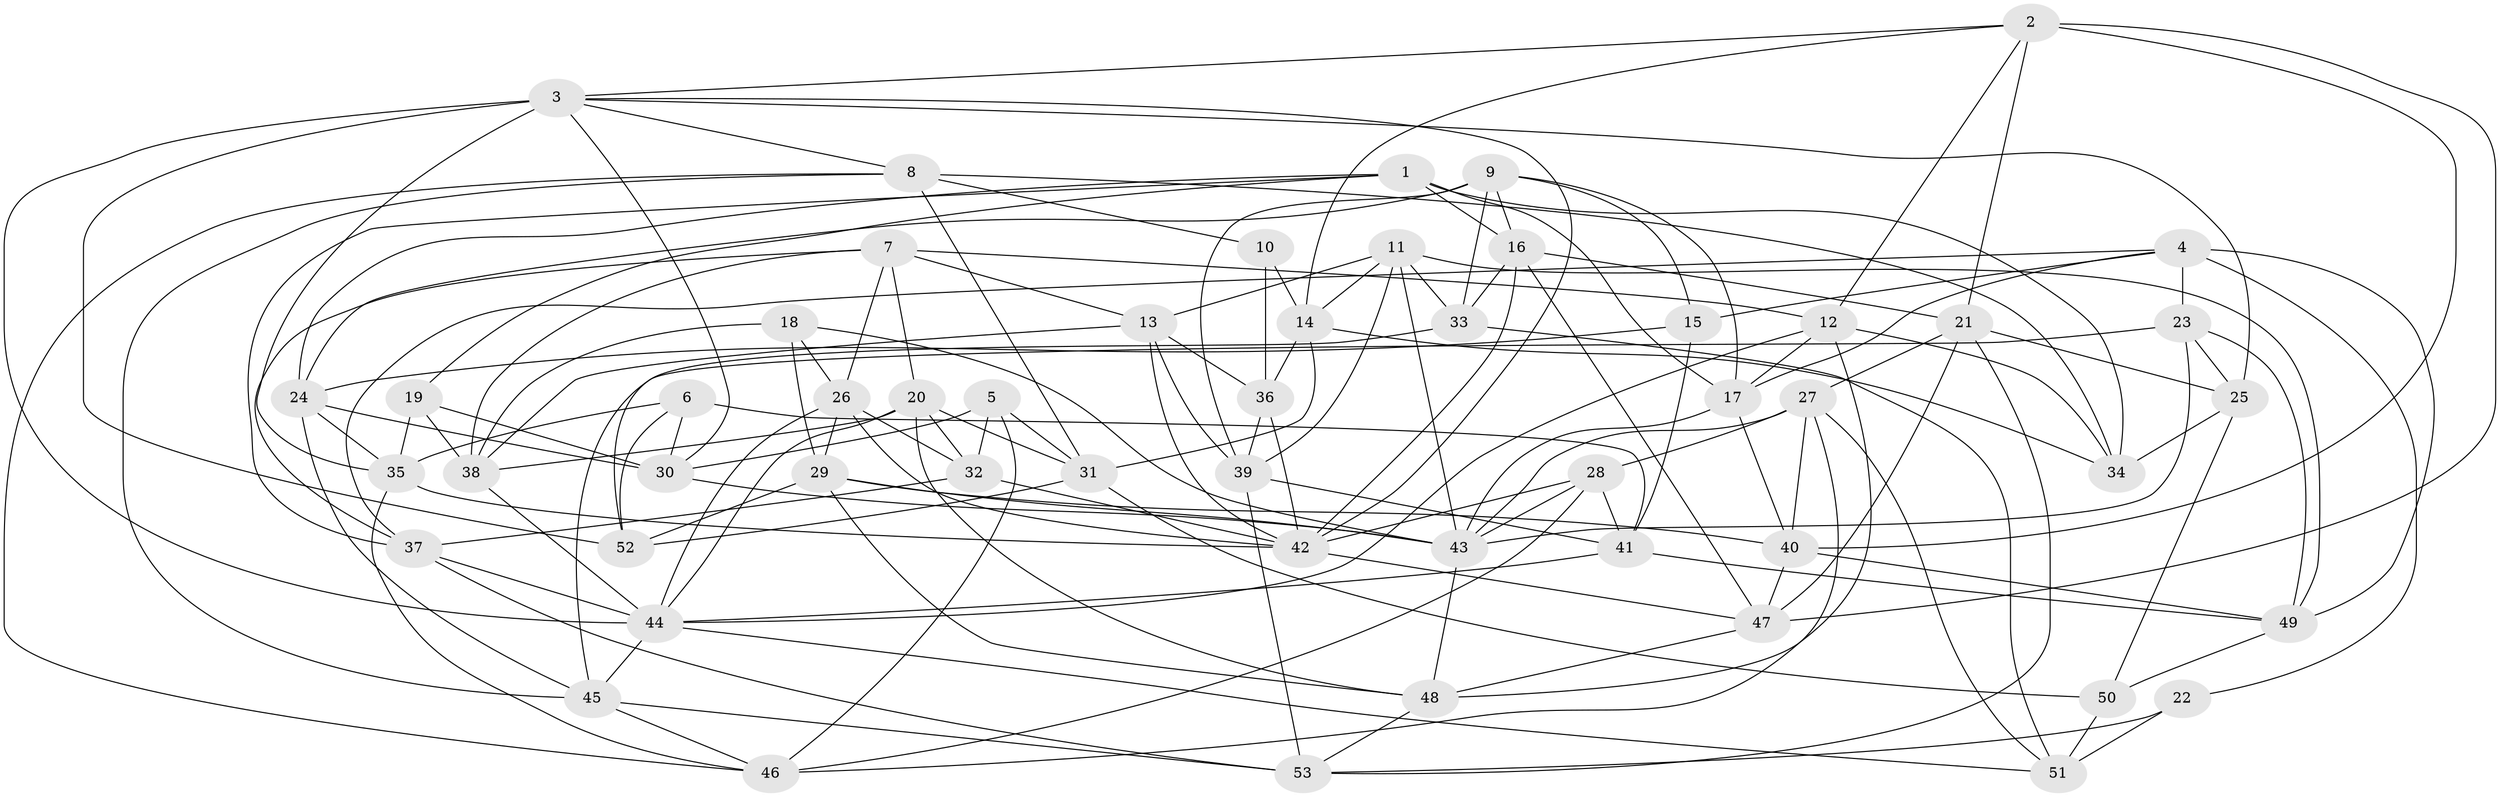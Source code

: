 // original degree distribution, {4: 1.0}
// Generated by graph-tools (version 1.1) at 2025/26/03/09/25 03:26:51]
// undirected, 53 vertices, 151 edges
graph export_dot {
graph [start="1"]
  node [color=gray90,style=filled];
  1;
  2;
  3;
  4;
  5;
  6;
  7;
  8;
  9;
  10;
  11;
  12;
  13;
  14;
  15;
  16;
  17;
  18;
  19;
  20;
  21;
  22;
  23;
  24;
  25;
  26;
  27;
  28;
  29;
  30;
  31;
  32;
  33;
  34;
  35;
  36;
  37;
  38;
  39;
  40;
  41;
  42;
  43;
  44;
  45;
  46;
  47;
  48;
  49;
  50;
  51;
  52;
  53;
  1 -- 16 [weight=1.0];
  1 -- 17 [weight=1.0];
  1 -- 19 [weight=1.0];
  1 -- 24 [weight=1.0];
  1 -- 34 [weight=1.0];
  1 -- 37 [weight=1.0];
  2 -- 3 [weight=1.0];
  2 -- 12 [weight=1.0];
  2 -- 14 [weight=1.0];
  2 -- 21 [weight=1.0];
  2 -- 40 [weight=1.0];
  2 -- 47 [weight=1.0];
  3 -- 8 [weight=1.0];
  3 -- 25 [weight=1.0];
  3 -- 30 [weight=1.0];
  3 -- 35 [weight=1.0];
  3 -- 42 [weight=1.0];
  3 -- 44 [weight=1.0];
  3 -- 52 [weight=1.0];
  4 -- 15 [weight=1.0];
  4 -- 17 [weight=1.0];
  4 -- 22 [weight=1.0];
  4 -- 23 [weight=1.0];
  4 -- 37 [weight=1.0];
  4 -- 49 [weight=1.0];
  5 -- 30 [weight=1.0];
  5 -- 31 [weight=1.0];
  5 -- 32 [weight=1.0];
  5 -- 46 [weight=1.0];
  6 -- 30 [weight=1.0];
  6 -- 35 [weight=1.0];
  6 -- 41 [weight=1.0];
  6 -- 52 [weight=1.0];
  7 -- 12 [weight=1.0];
  7 -- 13 [weight=1.0];
  7 -- 20 [weight=1.0];
  7 -- 26 [weight=1.0];
  7 -- 37 [weight=1.0];
  7 -- 38 [weight=1.0];
  8 -- 10 [weight=1.0];
  8 -- 31 [weight=1.0];
  8 -- 34 [weight=1.0];
  8 -- 45 [weight=1.0];
  8 -- 46 [weight=1.0];
  9 -- 15 [weight=1.0];
  9 -- 16 [weight=1.0];
  9 -- 17 [weight=1.0];
  9 -- 24 [weight=1.0];
  9 -- 33 [weight=1.0];
  9 -- 39 [weight=1.0];
  10 -- 14 [weight=1.0];
  10 -- 36 [weight=2.0];
  11 -- 13 [weight=1.0];
  11 -- 14 [weight=1.0];
  11 -- 33 [weight=1.0];
  11 -- 39 [weight=1.0];
  11 -- 43 [weight=1.0];
  11 -- 49 [weight=1.0];
  12 -- 17 [weight=1.0];
  12 -- 34 [weight=1.0];
  12 -- 44 [weight=1.0];
  12 -- 48 [weight=1.0];
  13 -- 36 [weight=1.0];
  13 -- 38 [weight=1.0];
  13 -- 39 [weight=1.0];
  13 -- 42 [weight=1.0];
  14 -- 31 [weight=1.0];
  14 -- 34 [weight=1.0];
  14 -- 36 [weight=1.0];
  15 -- 24 [weight=1.0];
  15 -- 41 [weight=1.0];
  16 -- 21 [weight=1.0];
  16 -- 33 [weight=1.0];
  16 -- 42 [weight=1.0];
  16 -- 47 [weight=1.0];
  17 -- 40 [weight=1.0];
  17 -- 43 [weight=1.0];
  18 -- 26 [weight=1.0];
  18 -- 29 [weight=1.0];
  18 -- 38 [weight=1.0];
  18 -- 43 [weight=1.0];
  19 -- 30 [weight=1.0];
  19 -- 35 [weight=1.0];
  19 -- 38 [weight=1.0];
  20 -- 31 [weight=1.0];
  20 -- 32 [weight=1.0];
  20 -- 38 [weight=1.0];
  20 -- 44 [weight=1.0];
  20 -- 48 [weight=1.0];
  21 -- 25 [weight=1.0];
  21 -- 27 [weight=1.0];
  21 -- 47 [weight=1.0];
  21 -- 53 [weight=1.0];
  22 -- 51 [weight=2.0];
  22 -- 53 [weight=1.0];
  23 -- 25 [weight=1.0];
  23 -- 43 [weight=1.0];
  23 -- 45 [weight=2.0];
  23 -- 49 [weight=1.0];
  24 -- 30 [weight=1.0];
  24 -- 35 [weight=1.0];
  24 -- 45 [weight=1.0];
  25 -- 34 [weight=2.0];
  25 -- 50 [weight=1.0];
  26 -- 29 [weight=1.0];
  26 -- 32 [weight=1.0];
  26 -- 42 [weight=1.0];
  26 -- 44 [weight=1.0];
  27 -- 28 [weight=1.0];
  27 -- 40 [weight=1.0];
  27 -- 43 [weight=1.0];
  27 -- 46 [weight=1.0];
  27 -- 51 [weight=1.0];
  28 -- 41 [weight=1.0];
  28 -- 42 [weight=1.0];
  28 -- 43 [weight=2.0];
  28 -- 46 [weight=1.0];
  29 -- 40 [weight=1.0];
  29 -- 43 [weight=1.0];
  29 -- 48 [weight=1.0];
  29 -- 52 [weight=1.0];
  30 -- 43 [weight=1.0];
  31 -- 50 [weight=1.0];
  31 -- 52 [weight=1.0];
  32 -- 37 [weight=1.0];
  32 -- 42 [weight=2.0];
  33 -- 51 [weight=1.0];
  33 -- 52 [weight=2.0];
  35 -- 42 [weight=1.0];
  35 -- 46 [weight=1.0];
  36 -- 39 [weight=1.0];
  36 -- 42 [weight=1.0];
  37 -- 44 [weight=1.0];
  37 -- 53 [weight=1.0];
  38 -- 44 [weight=1.0];
  39 -- 41 [weight=1.0];
  39 -- 53 [weight=1.0];
  40 -- 47 [weight=1.0];
  40 -- 49 [weight=1.0];
  41 -- 44 [weight=1.0];
  41 -- 49 [weight=1.0];
  42 -- 47 [weight=1.0];
  43 -- 48 [weight=1.0];
  44 -- 45 [weight=2.0];
  44 -- 51 [weight=1.0];
  45 -- 46 [weight=1.0];
  45 -- 53 [weight=1.0];
  47 -- 48 [weight=1.0];
  48 -- 53 [weight=1.0];
  49 -- 50 [weight=1.0];
  50 -- 51 [weight=1.0];
}
